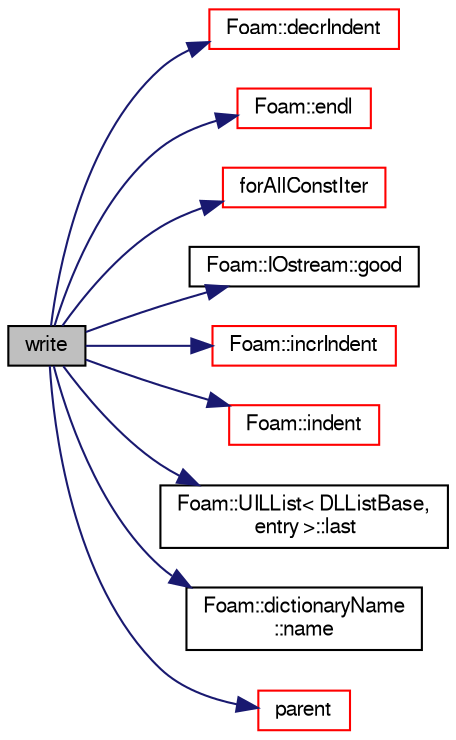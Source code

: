 digraph "write"
{
  bgcolor="transparent";
  edge [fontname="FreeSans",fontsize="10",labelfontname="FreeSans",labelfontsize="10"];
  node [fontname="FreeSans",fontsize="10",shape=record];
  rankdir="LR";
  Node35052 [label="write",height=0.2,width=0.4,color="black", fillcolor="grey75", style="filled", fontcolor="black"];
  Node35052 -> Node35053 [color="midnightblue",fontsize="10",style="solid",fontname="FreeSans"];
  Node35053 [label="Foam::decrIndent",height=0.2,width=0.4,color="red",URL="$a21124.html#a1c3a44e035fae1cd9d5a4a60a7e1c32b",tooltip="Decrement the indent level. "];
  Node35052 -> Node35055 [color="midnightblue",fontsize="10",style="solid",fontname="FreeSans"];
  Node35055 [label="Foam::endl",height=0.2,width=0.4,color="red",URL="$a21124.html#a2db8fe02a0d3909e9351bb4275b23ce4",tooltip="Add newline and flush stream. "];
  Node35052 -> Node35057 [color="midnightblue",fontsize="10",style="solid",fontname="FreeSans"];
  Node35057 [label="forAllConstIter",height=0.2,width=0.4,color="red",URL="$a38141.html#ae21e2836509b0fa7f7cedf6493b11b09"];
  Node35052 -> Node35089 [color="midnightblue",fontsize="10",style="solid",fontname="FreeSans"];
  Node35089 [label="Foam::IOstream::good",height=0.2,width=0.4,color="black",URL="$a26226.html#abdcc7f96f487faadc7769afcf58fe992",tooltip="Return true if next operation might succeed. "];
  Node35052 -> Node35357 [color="midnightblue",fontsize="10",style="solid",fontname="FreeSans"];
  Node35357 [label="Foam::incrIndent",height=0.2,width=0.4,color="red",URL="$a21124.html#a5baff2b2334a238271b33f039e5dde5c",tooltip="Increment the indent level. "];
  Node35052 -> Node35363 [color="midnightblue",fontsize="10",style="solid",fontname="FreeSans"];
  Node35363 [label="Foam::indent",height=0.2,width=0.4,color="red",URL="$a21124.html#ae297c57ea5b952a8bc9e4f30f7ea8701",tooltip="Indent stream. "];
  Node35052 -> Node35364 [color="midnightblue",fontsize="10",style="solid",fontname="FreeSans"];
  Node35364 [label="Foam::UILList\< DLListBase,\l entry \>::last",height=0.2,width=0.4,color="black",URL="$a25790.html#a433586129e3a60e8f6d0798818e263f4",tooltip="Return the last entry. "];
  Node35052 -> Node35099 [color="midnightblue",fontsize="10",style="solid",fontname="FreeSans"];
  Node35099 [label="Foam::dictionaryName\l::name",height=0.2,width=0.4,color="black",URL="$a26010.html#aba53f1f9c8fadfa65f4099af10df348c",tooltip="Return the dictionary name. "];
  Node35052 -> Node35365 [color="midnightblue",fontsize="10",style="solid",fontname="FreeSans"];
  Node35365 [label="parent",height=0.2,width=0.4,color="red",URL="$a26014.html#aa61b91b31f7894b612502ff4803891d5",tooltip="Return the parent dictionary. "];
}
